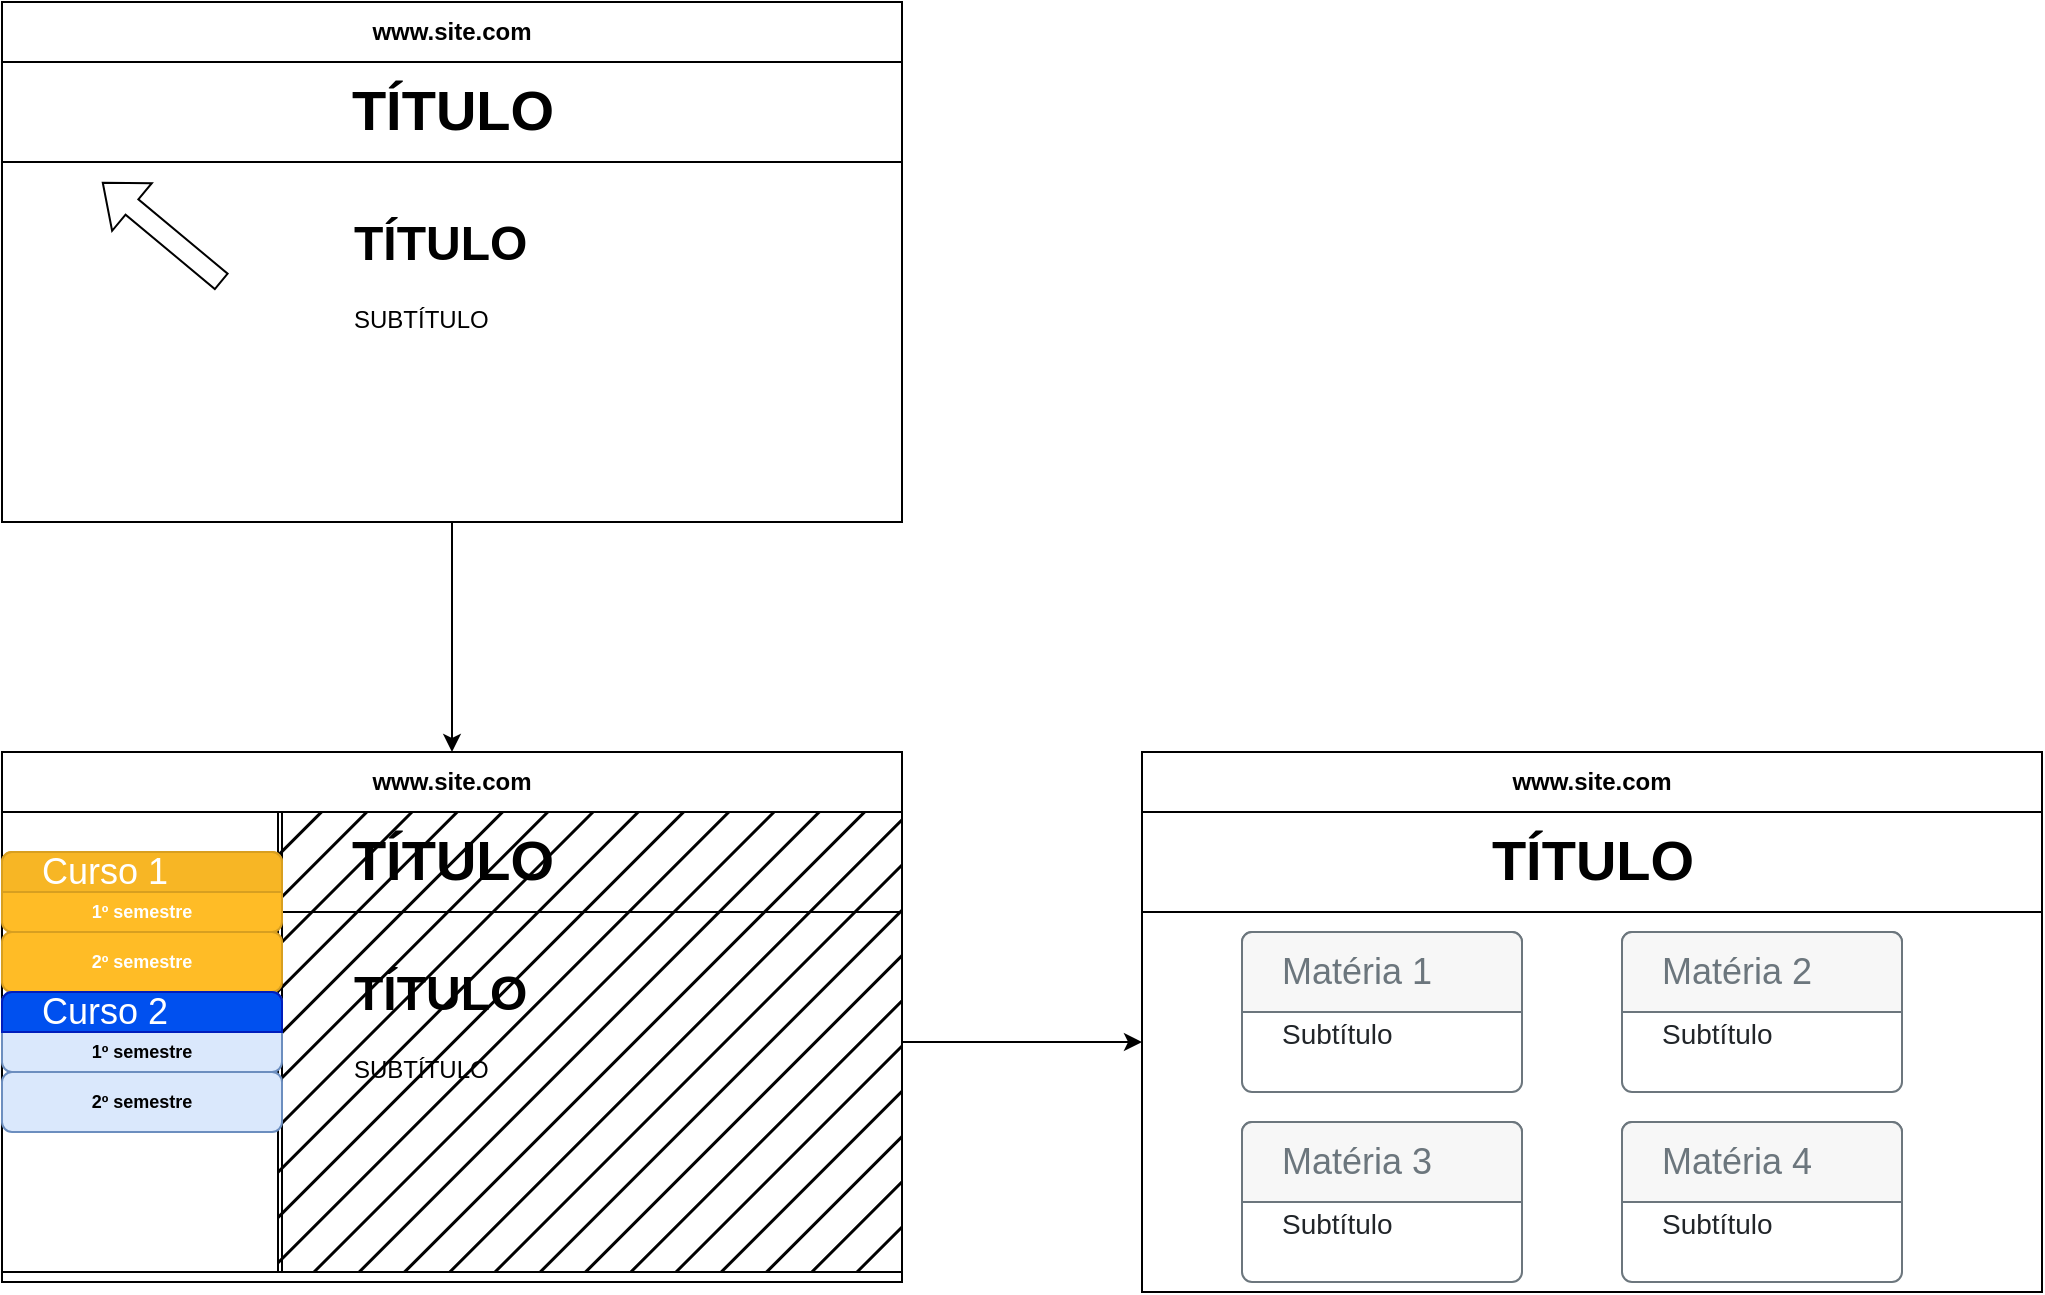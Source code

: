 <mxfile version="24.7.6">
  <diagram name="Página-1" id="7zFp2SA-ajTEOnQ50871">
    <mxGraphModel dx="1444" dy="811" grid="1" gridSize="10" guides="1" tooltips="1" connect="1" arrows="1" fold="1" page="1" pageScale="1" pageWidth="827" pageHeight="1169" math="0" shadow="0">
      <root>
        <mxCell id="0" />
        <mxCell id="1" parent="0" />
        <mxCell id="uXhx-g5rwEndTRXz5d2a-18" style="edgeStyle=orthogonalEdgeStyle;rounded=0;orthogonalLoop=1;jettySize=auto;html=1;exitX=0.5;exitY=1;exitDx=0;exitDy=0;entryX=0.5;entryY=0;entryDx=0;entryDy=0;" edge="1" parent="1" source="uXhx-g5rwEndTRXz5d2a-5" target="uXhx-g5rwEndTRXz5d2a-12">
          <mxGeometry relative="1" as="geometry" />
        </mxCell>
        <mxCell id="uXhx-g5rwEndTRXz5d2a-5" value="www.site.com" style="swimlane;whiteSpace=wrap;html=1;startSize=30;" vertex="1" parent="1">
          <mxGeometry x="150" y="80" width="450" height="260" as="geometry">
            <mxRectangle x="189" y="160" width="160" height="30" as="alternateBounds" />
          </mxGeometry>
        </mxCell>
        <mxCell id="uXhx-g5rwEndTRXz5d2a-8" value="" style="rounded=0;whiteSpace=wrap;html=1;" vertex="1" parent="uXhx-g5rwEndTRXz5d2a-5">
          <mxGeometry y="30" width="450" height="50" as="geometry" />
        </mxCell>
        <mxCell id="uXhx-g5rwEndTRXz5d2a-7" value="" style="shape=image;html=1;verticalAlign=top;verticalLabelPosition=bottom;labelBackgroundColor=#ffffff;imageAspect=0;aspect=fixed;image=https://cdn4.iconfinder.com/data/icons/evil-icons-user-interface/64/menu-128.png" vertex="1" parent="uXhx-g5rwEndTRXz5d2a-5">
          <mxGeometry x="10" y="40" width="28" height="28" as="geometry" />
        </mxCell>
        <mxCell id="uXhx-g5rwEndTRXz5d2a-9" value="TÍTULO" style="text;html=1;align=center;verticalAlign=middle;whiteSpace=wrap;rounded=0;fontStyle=1;fontSize=28;" vertex="1" parent="uXhx-g5rwEndTRXz5d2a-5">
          <mxGeometry x="137.5" y="39" width="175" height="30" as="geometry" />
        </mxCell>
        <mxCell id="uXhx-g5rwEndTRXz5d2a-10" value="&lt;h1 style=&quot;margin-top: 0px;&quot;&gt;TÍTULO&lt;/h1&gt;&lt;p&gt;SUBTÍTULO&lt;/p&gt;" style="text;html=1;whiteSpace=wrap;overflow=hidden;rounded=0;" vertex="1" parent="uXhx-g5rwEndTRXz5d2a-5">
          <mxGeometry x="174" y="100" width="180" height="120" as="geometry" />
        </mxCell>
        <mxCell id="uXhx-g5rwEndTRXz5d2a-11" value="" style="shape=flexArrow;endArrow=classic;html=1;rounded=0;" edge="1" parent="uXhx-g5rwEndTRXz5d2a-5">
          <mxGeometry width="50" height="50" relative="1" as="geometry">
            <mxPoint x="110" y="140" as="sourcePoint" />
            <mxPoint x="50" y="90" as="targetPoint" />
          </mxGeometry>
        </mxCell>
        <mxCell id="uXhx-g5rwEndTRXz5d2a-12" value="www.site.com" style="swimlane;whiteSpace=wrap;html=1;startSize=30;" vertex="1" parent="1">
          <mxGeometry x="150" y="455" width="450" height="265" as="geometry">
            <mxRectangle x="189" y="160" width="160" height="30" as="alternateBounds" />
          </mxGeometry>
        </mxCell>
        <mxCell id="uXhx-g5rwEndTRXz5d2a-13" value="" style="rounded=0;whiteSpace=wrap;html=1;" vertex="1" parent="uXhx-g5rwEndTRXz5d2a-12">
          <mxGeometry y="30" width="450" height="50" as="geometry" />
        </mxCell>
        <mxCell id="uXhx-g5rwEndTRXz5d2a-15" value="TÍTULO" style="text;html=1;align=center;verticalAlign=middle;whiteSpace=wrap;rounded=0;fontStyle=1;fontSize=28;" vertex="1" parent="uXhx-g5rwEndTRXz5d2a-12">
          <mxGeometry x="137.5" y="39" width="175" height="30" as="geometry" />
        </mxCell>
        <mxCell id="uXhx-g5rwEndTRXz5d2a-16" value="&lt;h1 style=&quot;margin-top: 0px;&quot;&gt;TÍTULO&lt;/h1&gt;&lt;p&gt;SUBTÍTULO&lt;/p&gt;" style="text;html=1;whiteSpace=wrap;overflow=hidden;rounded=0;" vertex="1" parent="uXhx-g5rwEndTRXz5d2a-12">
          <mxGeometry x="174" y="100" width="180" height="120" as="geometry" />
        </mxCell>
        <mxCell id="uXhx-g5rwEndTRXz5d2a-17" value="" style="shape=flexArrow;endArrow=classic;html=1;rounded=0;" edge="1" parent="uXhx-g5rwEndTRXz5d2a-12">
          <mxGeometry width="50" height="50" relative="1" as="geometry">
            <mxPoint x="110" y="140" as="sourcePoint" />
            <mxPoint x="50" y="90" as="targetPoint" />
          </mxGeometry>
        </mxCell>
        <mxCell id="uXhx-g5rwEndTRXz5d2a-19" value="" style="rounded=0;whiteSpace=wrap;html=1;" vertex="1" parent="uXhx-g5rwEndTRXz5d2a-12">
          <mxGeometry y="30" width="140" height="230" as="geometry" />
        </mxCell>
        <mxCell id="uXhx-g5rwEndTRXz5d2a-35" style="edgeStyle=orthogonalEdgeStyle;rounded=0;orthogonalLoop=1;jettySize=auto;html=1;" edge="1" parent="uXhx-g5rwEndTRXz5d2a-12" source="uXhx-g5rwEndTRXz5d2a-20">
          <mxGeometry relative="1" as="geometry">
            <mxPoint x="570" y="145" as="targetPoint" />
          </mxGeometry>
        </mxCell>
        <mxCell id="uXhx-g5rwEndTRXz5d2a-20" value="" style="rounded=0;whiteSpace=wrap;html=1;textOpacity=9;fillColor=#000000;fillStyle=hatch;" vertex="1" parent="uXhx-g5rwEndTRXz5d2a-12">
          <mxGeometry x="138" y="30" width="312" height="230" as="geometry" />
        </mxCell>
        <mxCell id="uXhx-g5rwEndTRXz5d2a-22" value="&lt;span style=&quot;font-size: 9px;&quot;&gt;&lt;b style=&quot;font-size: 9px;&quot;&gt;1º semestre&lt;/b&gt;&lt;/span&gt;" style="html=1;shadow=0;dashed=0;shape=mxgraph.bootstrap.rrect;rSize=5;strokeColor=#D89F20;html=1;whiteSpace=wrap;fillColor=#FFBC26;fontColor=#ffffff;verticalAlign=top;align=center;spacing=20;spacingBottom=0;fontSize=9;labelPosition=center;verticalLabelPosition=middle;" vertex="1" parent="uXhx-g5rwEndTRXz5d2a-12">
          <mxGeometry y="50" width="140" height="40" as="geometry" />
        </mxCell>
        <mxCell id="uXhx-g5rwEndTRXz5d2a-23" value="Curso 1" style="html=1;shadow=0;dashed=0;shape=mxgraph.bootstrap.topButton;rSize=5;perimeter=none;whiteSpace=wrap;fillColor=#F7B625;strokeColor=#D89F20;fontColor=#ffffff;resizeWidth=1;fontSize=18;align=left;spacing=20;" vertex="1" parent="uXhx-g5rwEndTRXz5d2a-22">
          <mxGeometry width="140" height="20" relative="1" as="geometry" />
        </mxCell>
        <mxCell id="uXhx-g5rwEndTRXz5d2a-24" value="&lt;span style=&quot;font-size: 9px;&quot;&gt;&lt;b style=&quot;font-size: 9px;&quot;&gt;2º semestre&lt;/b&gt;&lt;/span&gt;" style="html=1;shadow=0;dashed=0;shape=mxgraph.bootstrap.rrect;rSize=5;strokeColor=#D89F20;html=1;whiteSpace=wrap;fillColor=#FFBC26;fontColor=#ffffff;verticalAlign=middle;align=center;spacing=20;spacingBottom=0;fontSize=9;labelPosition=center;verticalLabelPosition=middle;" vertex="1" parent="uXhx-g5rwEndTRXz5d2a-12">
          <mxGeometry y="90" width="140" height="30" as="geometry" />
        </mxCell>
        <mxCell id="uXhx-g5rwEndTRXz5d2a-26" value="&lt;span style=&quot;font-size: 9px;&quot;&gt;&lt;b style=&quot;font-size: 9px;&quot;&gt;1º semestre&lt;/b&gt;&lt;/span&gt;" style="html=1;shadow=0;dashed=0;shape=mxgraph.bootstrap.rrect;rSize=5;strokeColor=#6c8ebf;html=1;whiteSpace=wrap;fillColor=#dae8fc;verticalAlign=top;align=center;spacing=20;spacingBottom=0;fontSize=9;labelPosition=center;verticalLabelPosition=middle;" vertex="1" parent="uXhx-g5rwEndTRXz5d2a-12">
          <mxGeometry y="120" width="140" height="40" as="geometry" />
        </mxCell>
        <mxCell id="uXhx-g5rwEndTRXz5d2a-27" value="Curso 2" style="html=1;shadow=0;dashed=0;shape=mxgraph.bootstrap.topButton;rSize=5;perimeter=none;whiteSpace=wrap;fillColor=#0050ef;strokeColor=#001DBC;fontColor=#ffffff;resizeWidth=1;fontSize=18;align=left;spacing=20;" vertex="1" parent="uXhx-g5rwEndTRXz5d2a-26">
          <mxGeometry width="140" height="20" relative="1" as="geometry" />
        </mxCell>
        <mxCell id="uXhx-g5rwEndTRXz5d2a-28" value="&lt;span style=&quot;font-size: 9px;&quot;&gt;&lt;b style=&quot;font-size: 9px;&quot;&gt;2º semestre&lt;/b&gt;&lt;/span&gt;" style="html=1;shadow=0;dashed=0;shape=mxgraph.bootstrap.rrect;rSize=5;strokeColor=#6c8ebf;html=1;whiteSpace=wrap;fillColor=#dae8fc;verticalAlign=middle;align=center;spacing=20;spacingBottom=0;fontSize=9;labelPosition=center;verticalLabelPosition=middle;" vertex="1" parent="uXhx-g5rwEndTRXz5d2a-12">
          <mxGeometry y="160" width="140" height="30" as="geometry" />
        </mxCell>
        <mxCell id="uXhx-g5rwEndTRXz5d2a-29" value="www.site.com" style="swimlane;whiteSpace=wrap;html=1;startSize=30;" vertex="1" parent="1">
          <mxGeometry x="720" y="455" width="450" height="270" as="geometry">
            <mxRectangle x="189" y="160" width="160" height="30" as="alternateBounds" />
          </mxGeometry>
        </mxCell>
        <mxCell id="uXhx-g5rwEndTRXz5d2a-30" value="" style="rounded=0;whiteSpace=wrap;html=1;" vertex="1" parent="uXhx-g5rwEndTRXz5d2a-29">
          <mxGeometry y="30" width="450" height="50" as="geometry" />
        </mxCell>
        <mxCell id="uXhx-g5rwEndTRXz5d2a-32" value="TÍTULO" style="text;html=1;align=center;verticalAlign=middle;whiteSpace=wrap;rounded=0;fontStyle=1;fontSize=28;" vertex="1" parent="uXhx-g5rwEndTRXz5d2a-29">
          <mxGeometry x="137.5" y="39" width="175" height="30" as="geometry" />
        </mxCell>
        <mxCell id="uXhx-g5rwEndTRXz5d2a-36" value="&lt;br style=&quot;font-size: 14px&quot;&gt;&lt;br&gt;&lt;div&gt;Subtítulo&lt;/div&gt;" style="html=1;shadow=0;dashed=0;shape=mxgraph.bootstrap.rrect;rSize=5;strokeColor=#6C767D;html=1;whiteSpace=wrap;fillColor=#ffffff;fontColor=#212529;verticalAlign=bottom;align=left;spacing=20;spacingBottom=0;fontSize=14;" vertex="1" parent="uXhx-g5rwEndTRXz5d2a-29">
          <mxGeometry x="50" y="90" width="140" height="80" as="geometry" />
        </mxCell>
        <mxCell id="uXhx-g5rwEndTRXz5d2a-37" value="Matéria 1" style="html=1;shadow=0;dashed=0;shape=mxgraph.bootstrap.topButton;rSize=5;perimeter=none;whiteSpace=wrap;fillColor=#F7F7F7;strokeColor=#6C767D;fontColor=#6C767D;resizeWidth=1;fontSize=18;align=left;spacing=20;" vertex="1" parent="uXhx-g5rwEndTRXz5d2a-36">
          <mxGeometry width="140" height="40" relative="1" as="geometry" />
        </mxCell>
        <mxCell id="uXhx-g5rwEndTRXz5d2a-39" value="&lt;br style=&quot;font-size: 14px&quot;&gt;&lt;br&gt;&lt;div&gt;Subtítulo&lt;/div&gt;" style="html=1;shadow=0;dashed=0;shape=mxgraph.bootstrap.rrect;rSize=5;strokeColor=#6C767D;html=1;whiteSpace=wrap;fillColor=#ffffff;fontColor=#212529;verticalAlign=bottom;align=left;spacing=20;spacingBottom=0;fontSize=14;" vertex="1" parent="uXhx-g5rwEndTRXz5d2a-29">
          <mxGeometry x="240" y="90" width="140" height="80" as="geometry" />
        </mxCell>
        <mxCell id="uXhx-g5rwEndTRXz5d2a-40" value="Matéria 2" style="html=1;shadow=0;dashed=0;shape=mxgraph.bootstrap.topButton;rSize=5;perimeter=none;whiteSpace=wrap;fillColor=#F7F7F7;strokeColor=#6C767D;fontColor=#6C767D;resizeWidth=1;fontSize=18;align=left;spacing=20;" vertex="1" parent="uXhx-g5rwEndTRXz5d2a-39">
          <mxGeometry width="140" height="40" relative="1" as="geometry" />
        </mxCell>
        <mxCell id="uXhx-g5rwEndTRXz5d2a-41" value="&lt;br style=&quot;font-size: 14px&quot;&gt;&lt;br&gt;&lt;div&gt;Subtítulo&lt;/div&gt;" style="html=1;shadow=0;dashed=0;shape=mxgraph.bootstrap.rrect;rSize=5;strokeColor=#6C767D;html=1;whiteSpace=wrap;fillColor=#ffffff;fontColor=#212529;verticalAlign=bottom;align=left;spacing=20;spacingBottom=0;fontSize=14;" vertex="1" parent="uXhx-g5rwEndTRXz5d2a-29">
          <mxGeometry x="50" y="185" width="140" height="80" as="geometry" />
        </mxCell>
        <mxCell id="uXhx-g5rwEndTRXz5d2a-42" value="Matéria 3" style="html=1;shadow=0;dashed=0;shape=mxgraph.bootstrap.topButton;rSize=5;perimeter=none;whiteSpace=wrap;fillColor=#F7F7F7;strokeColor=#6C767D;fontColor=#6C767D;resizeWidth=1;fontSize=18;align=left;spacing=20;" vertex="1" parent="uXhx-g5rwEndTRXz5d2a-41">
          <mxGeometry width="140" height="40" relative="1" as="geometry" />
        </mxCell>
        <mxCell id="uXhx-g5rwEndTRXz5d2a-43" value="&lt;br style=&quot;font-size: 14px&quot;&gt;&lt;br&gt;&lt;div&gt;Subtítulo&lt;/div&gt;" style="html=1;shadow=0;dashed=0;shape=mxgraph.bootstrap.rrect;rSize=5;strokeColor=#6C767D;html=1;whiteSpace=wrap;fillColor=#ffffff;fontColor=#212529;verticalAlign=bottom;align=left;spacing=20;spacingBottom=0;fontSize=14;" vertex="1" parent="uXhx-g5rwEndTRXz5d2a-29">
          <mxGeometry x="240" y="185" width="140" height="80" as="geometry" />
        </mxCell>
        <mxCell id="uXhx-g5rwEndTRXz5d2a-44" value="Matéria 4" style="html=1;shadow=0;dashed=0;shape=mxgraph.bootstrap.topButton;rSize=5;perimeter=none;whiteSpace=wrap;fillColor=#F7F7F7;strokeColor=#6C767D;fontColor=#6C767D;resizeWidth=1;fontSize=18;align=left;spacing=20;" vertex="1" parent="uXhx-g5rwEndTRXz5d2a-43">
          <mxGeometry width="140" height="40" relative="1" as="geometry" />
        </mxCell>
      </root>
    </mxGraphModel>
  </diagram>
</mxfile>
